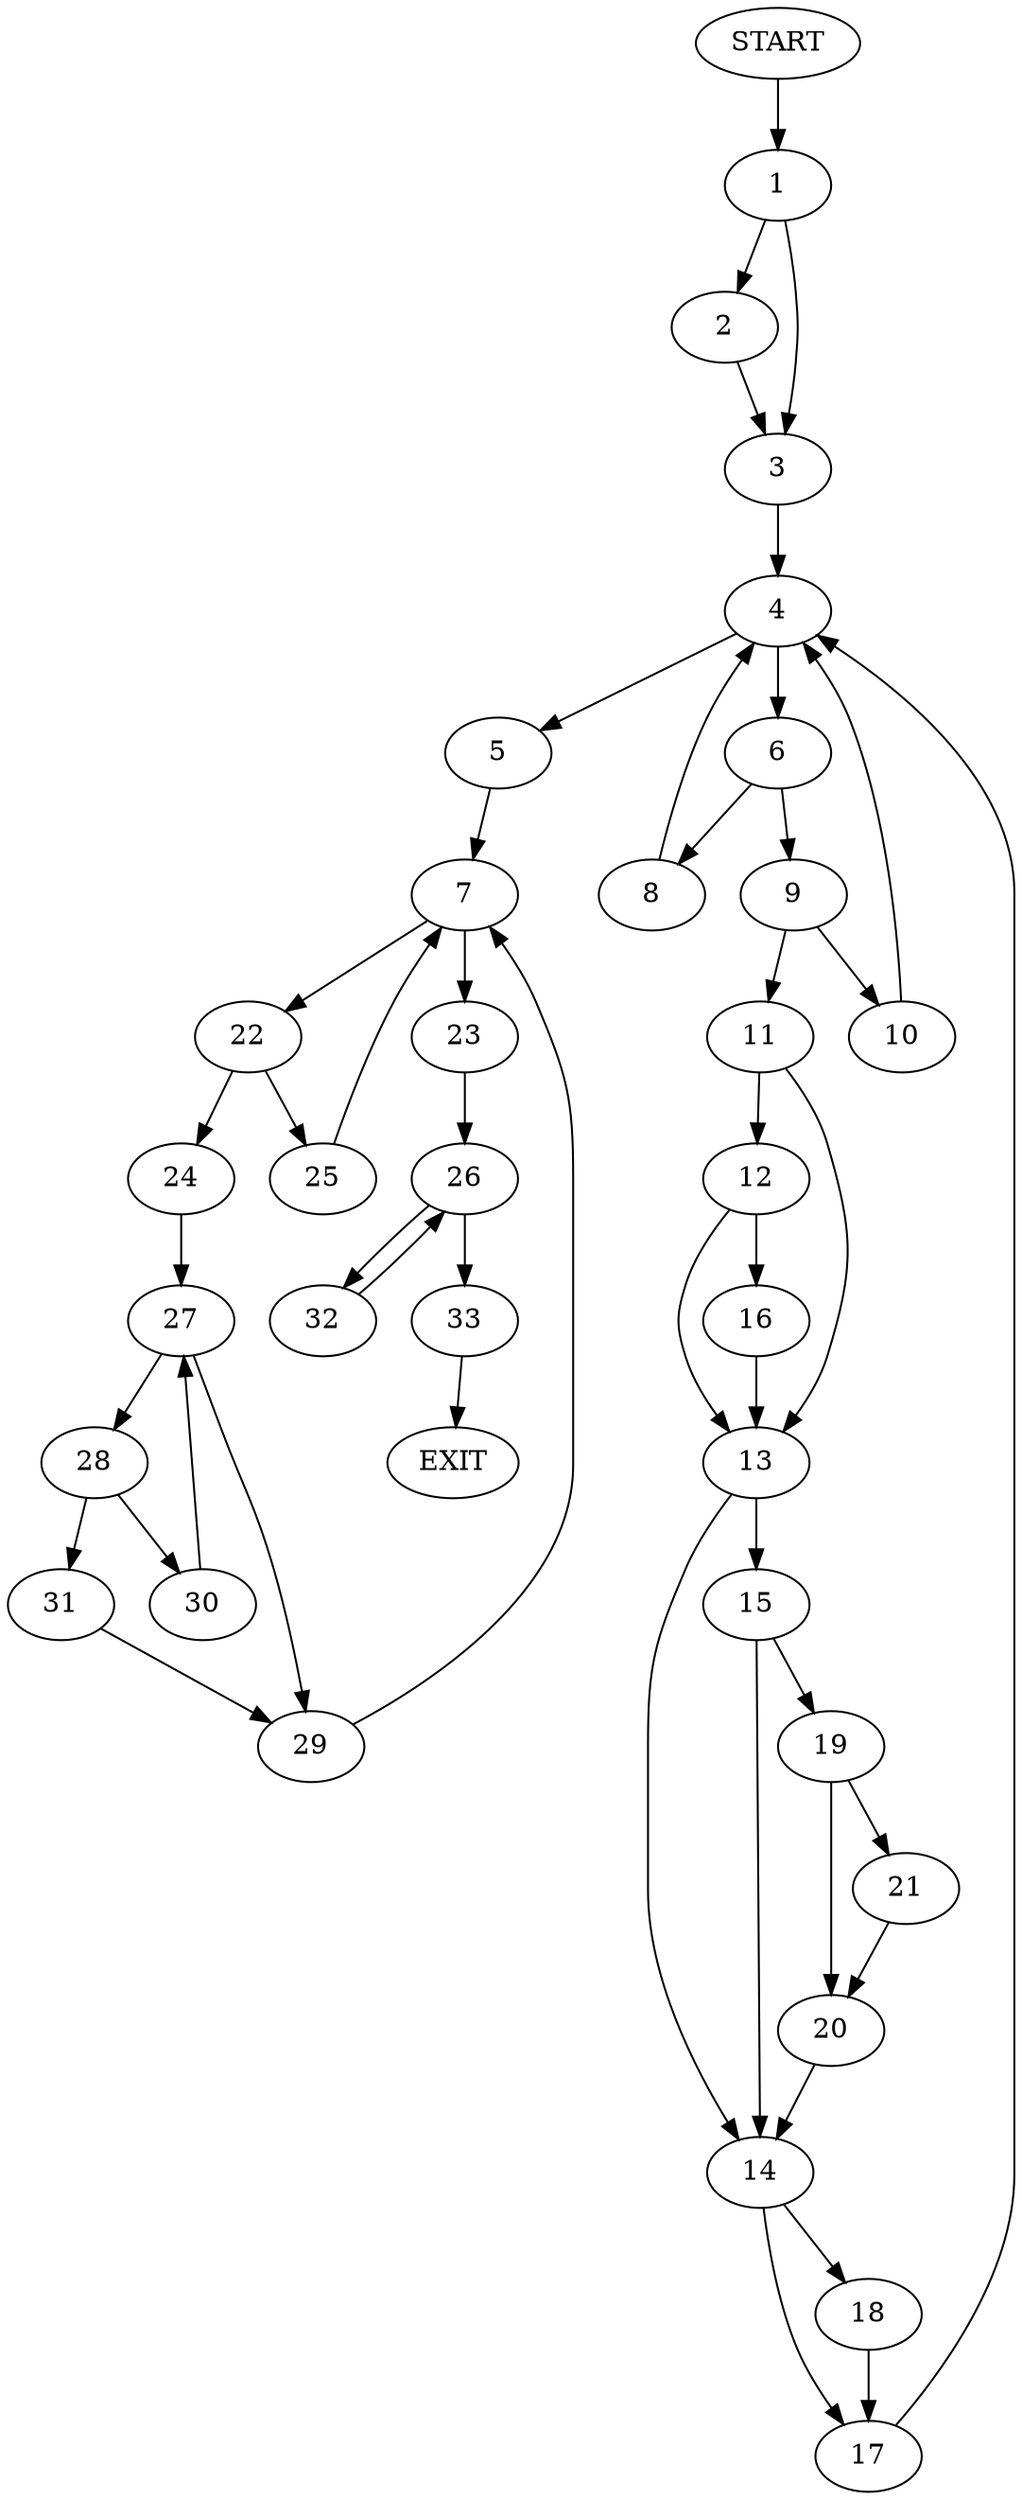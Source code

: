 digraph {
0 [label="START"]
34 [label="EXIT"]
0 -> 1
1 -> 2
1 -> 3
2 -> 3
3 -> 4
4 -> 5
4 -> 6
5 -> 7
6 -> 8
6 -> 9
8 -> 4
9 -> 10
9 -> 11
10 -> 4
11 -> 12
11 -> 13
13 -> 14
13 -> 15
12 -> 13
12 -> 16
16 -> 13
14 -> 17
14 -> 18
15 -> 19
15 -> 14
19 -> 20
19 -> 21
21 -> 20
20 -> 14
17 -> 4
18 -> 17
7 -> 22
7 -> 23
22 -> 24
22 -> 25
23 -> 26
25 -> 7
24 -> 27
27 -> 28
27 -> 29
28 -> 30
28 -> 31
29 -> 7
31 -> 29
30 -> 27
26 -> 32
26 -> 33
32 -> 26
33 -> 34
}
